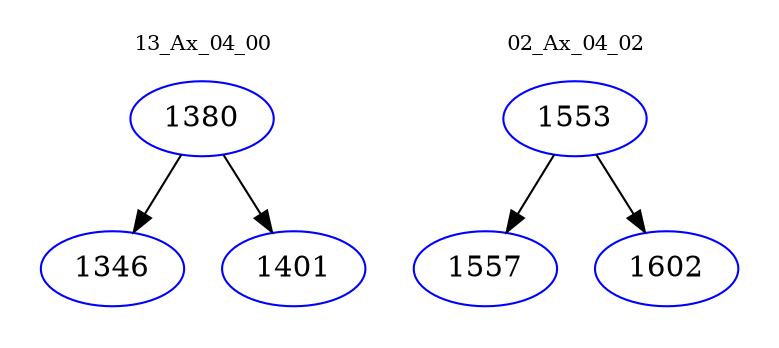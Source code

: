 digraph{
subgraph cluster_0 {
color = white
label = "13_Ax_04_00";
fontsize=10;
T0_1380 [label="1380", color="blue"]
T0_1380 -> T0_1346 [color="black"]
T0_1346 [label="1346", color="blue"]
T0_1380 -> T0_1401 [color="black"]
T0_1401 [label="1401", color="blue"]
}
subgraph cluster_1 {
color = white
label = "02_Ax_04_02";
fontsize=10;
T1_1553 [label="1553", color="blue"]
T1_1553 -> T1_1557 [color="black"]
T1_1557 [label="1557", color="blue"]
T1_1553 -> T1_1602 [color="black"]
T1_1602 [label="1602", color="blue"]
}
}

